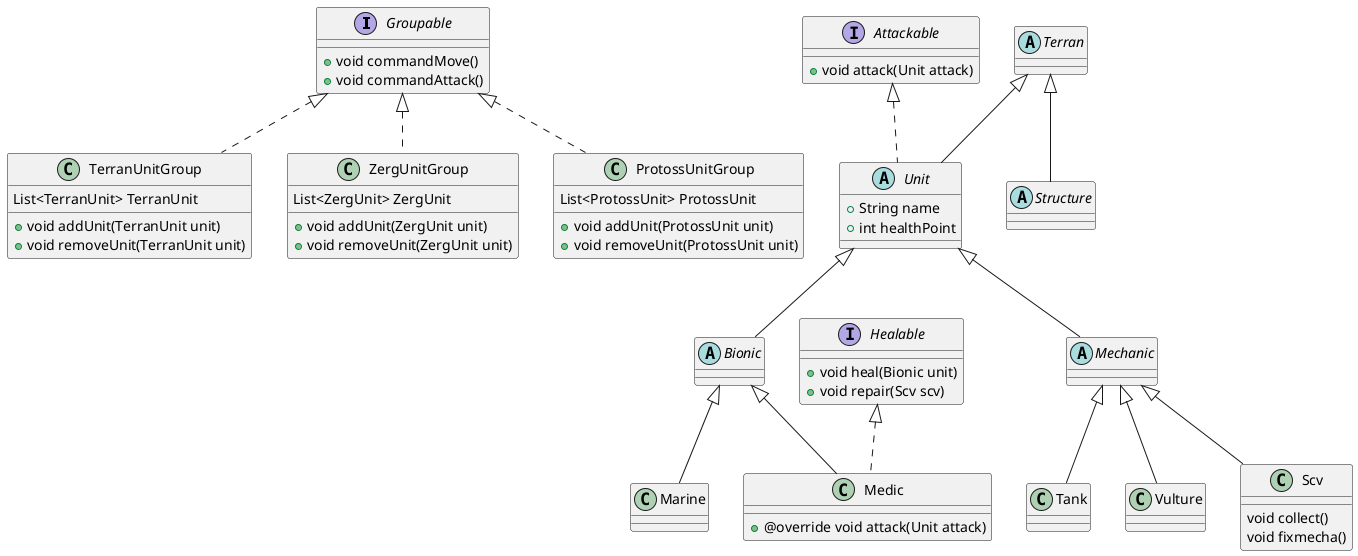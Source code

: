 @startuml
interface Groupable {
 + void commandMove()
 + void commandAttack()
}
class TerranUnitGroup implements Groupable {
List<TerranUnit> TerranUnit
+ void addUnit(TerranUnit unit)
+ void removeUnit(TerranUnit unit)
}
class ZergUnitGroup implements Groupable {
List<ZergUnit> ZergUnit
+ void addUnit(ZergUnit unit)
+ void removeUnit(ZergUnit unit)
}
class ProtossUnitGroup implements Groupable {
List<ProtossUnit> ProtossUnit
+ void addUnit(ProtossUnit unit)
+ void removeUnit(ProtossUnit unit)
}


abstract class Terran {
}

abstract class Unit extends Terran implements Attackable {

    + String name
    + int healthPoint

}

interface Attackable {
  + void attack(Unit attack)
}

abstract class Structure extends Terran{
}

abstract class Bionic extends Unit {

}

abstract class Mechanic extends Unit {
}

class Marine extends Bionic {

}

class Medic extends Bionic implements Healable {
    + @override void attack(Unit attack)

}

interface Healable {
    + void heal(Bionic unit)
    + void repair(Scv scv)
}

class Tank extends Mechanic {

}

class Vulture extends Mechanic {

}

class Scv extends Mechanic {
    void collect()
    void fixmecha()
}

@enduml

@startuml

abstract class Zerg {
}

abstract class Unit extends Zerg implements Attackable {

    + String name
    + int healthPoint

}

interface Attackable {
  + void attack(Unit attack)
}

abstract class Structure extends Zerg{
}

abstract class Bionic extends Unit {

}

class Zergling extends Bionic {

}

class Hydra extends Bionic {

}

class Medic extends Bionic implements Healable {
    + @override void attack(Unit attack)

}

interface Healable {
    + void heal(Bionic unit)
    + void repair(Scv scv)
}

@enduml

@startuml
abstract class Protoss {
}

abstract class Unit extends Protoss implements Attackable, Shieldable {

    + String name
    + int healthPoint

}

interface Shieldable implements RegenerateShieldable {
  + void shield(Unit attack)
}

interface RegenerateShieldable {
  + regenerateShield()
}

interface Attackable {
  + void attack()
}

abstract class Structure extends Protoss implements Shieldable{
}

abstract class Bionic extends Unit {

}

class Zealot extends Bionic {

}

abstract class Mechanic extends Unit {
}

class Dragun extends Mechanic {

}

class Medic extends Bionic implements Healable {
    + @override void attack()

}

interface Healable {
    + void heal(Bionic unit)
    + void repair(Scv scv)
}
@enduml
